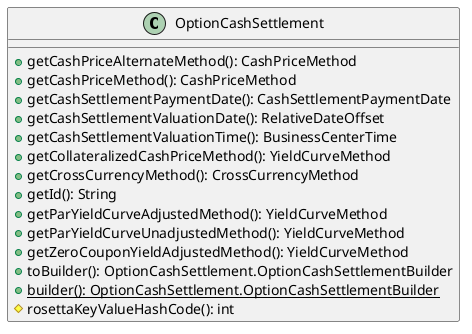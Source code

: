 @startuml

    class OptionCashSettlement [[OptionCashSettlement.html]] {
        +getCashPriceAlternateMethod(): CashPriceMethod
        +getCashPriceMethod(): CashPriceMethod
        +getCashSettlementPaymentDate(): CashSettlementPaymentDate
        +getCashSettlementValuationDate(): RelativeDateOffset
        +getCashSettlementValuationTime(): BusinessCenterTime
        +getCollateralizedCashPriceMethod(): YieldCurveMethod
        +getCrossCurrencyMethod(): CrossCurrencyMethod
        +getId(): String
        +getParYieldCurveAdjustedMethod(): YieldCurveMethod
        +getParYieldCurveUnadjustedMethod(): YieldCurveMethod
        +getZeroCouponYieldAdjustedMethod(): YieldCurveMethod
        +toBuilder(): OptionCashSettlement.OptionCashSettlementBuilder
        {static} +builder(): OptionCashSettlement.OptionCashSettlementBuilder
        #rosettaKeyValueHashCode(): int
    }

@enduml
